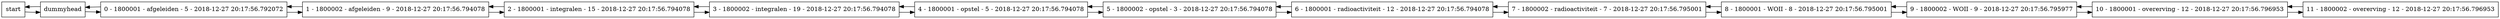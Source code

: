 digraph 234{node [shape=record];
rankdir=LR;
start[label= start];
dummyhead[];
start -> dummyhead;
dummyhead -> start;
dummyhead -> 0;
0 -> dummyhead;
0[label="0 - 1800001 - afgeleiden - 5 - 2018-12-27 20:17:56.792072"];
1[label="1 - 1800002 - afgeleiden - 9 - 2018-12-27 20:17:56.794078"];
0 -> 1;
1 -> 0;
2[label="2 - 1800001 - integralen - 15 - 2018-12-27 20:17:56.794078"];
1 -> 2;
2 -> 1;
3[label="3 - 1800002 - integralen - 19 - 2018-12-27 20:17:56.794078"];
2 -> 3;
3 -> 2;
4[label="4 - 1800001 - opstel - 5 - 2018-12-27 20:17:56.794078"];
3 -> 4;
4 -> 3;
5[label="5 - 1800002 - opstel - 3 - 2018-12-27 20:17:56.794078"];
4 -> 5;
5 -> 4;
6[label="6 - 1800001 - radioactiviteit - 12 - 2018-12-27 20:17:56.794078"];
5 -> 6;
6 -> 5;
7[label="7 - 1800002 - radioactiviteit - 7 - 2018-12-27 20:17:56.795001"];
6 -> 7;
7 -> 6;
8[label="8 - 1800001 - WOII - 8 - 2018-12-27 20:17:56.795001"];
7 -> 8;
8 -> 7;
9[label="9 - 1800002 - WOII - 9 - 2018-12-27 20:17:56.795977"];
8 -> 9;
9 -> 8;
10[label="10 - 1800001 - overerving - 12 - 2018-12-27 20:17:56.796953"];
9 -> 10;
10 -> 9;
11[label="11 - 1800002 - overerving - 12 - 2018-12-27 20:17:56.796953"];
10 -> 11;
11 -> 10;
}